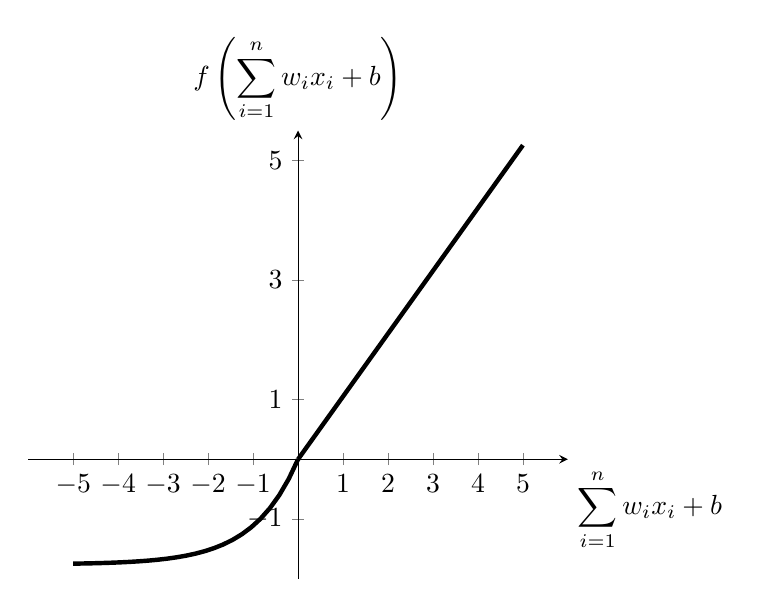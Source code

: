\begin{tikzpicture}
        \begin{axis}[
            axis x line=center,
            axis y line=center,
            xtick={-5,-4,...,5},
            ytick={-5,-3,...,5},
            xlabel={$\displaystyle \sum_{i=1}^n{w_ix_i} + b$},
            ylabel={$\displaystyle f\left(\sum_{i=1}^n{w_ix_i} + b\right)$},
            xlabel style={below right},
            ylabel style={above},
            xmin=-6,
            xmax=6,
            ymin=-2,
            ymax=5.5,
            domain=-5:5
        ]
            \addplot+[black,mark=none,domain=-5:0,ultra thick] {1.051*1.673*(exp(x)-1)};
            \addplot+[black,mark=none,domain=0:5,ultra thick] {1.051*x};
        \end{axis}
\end{tikzpicture}